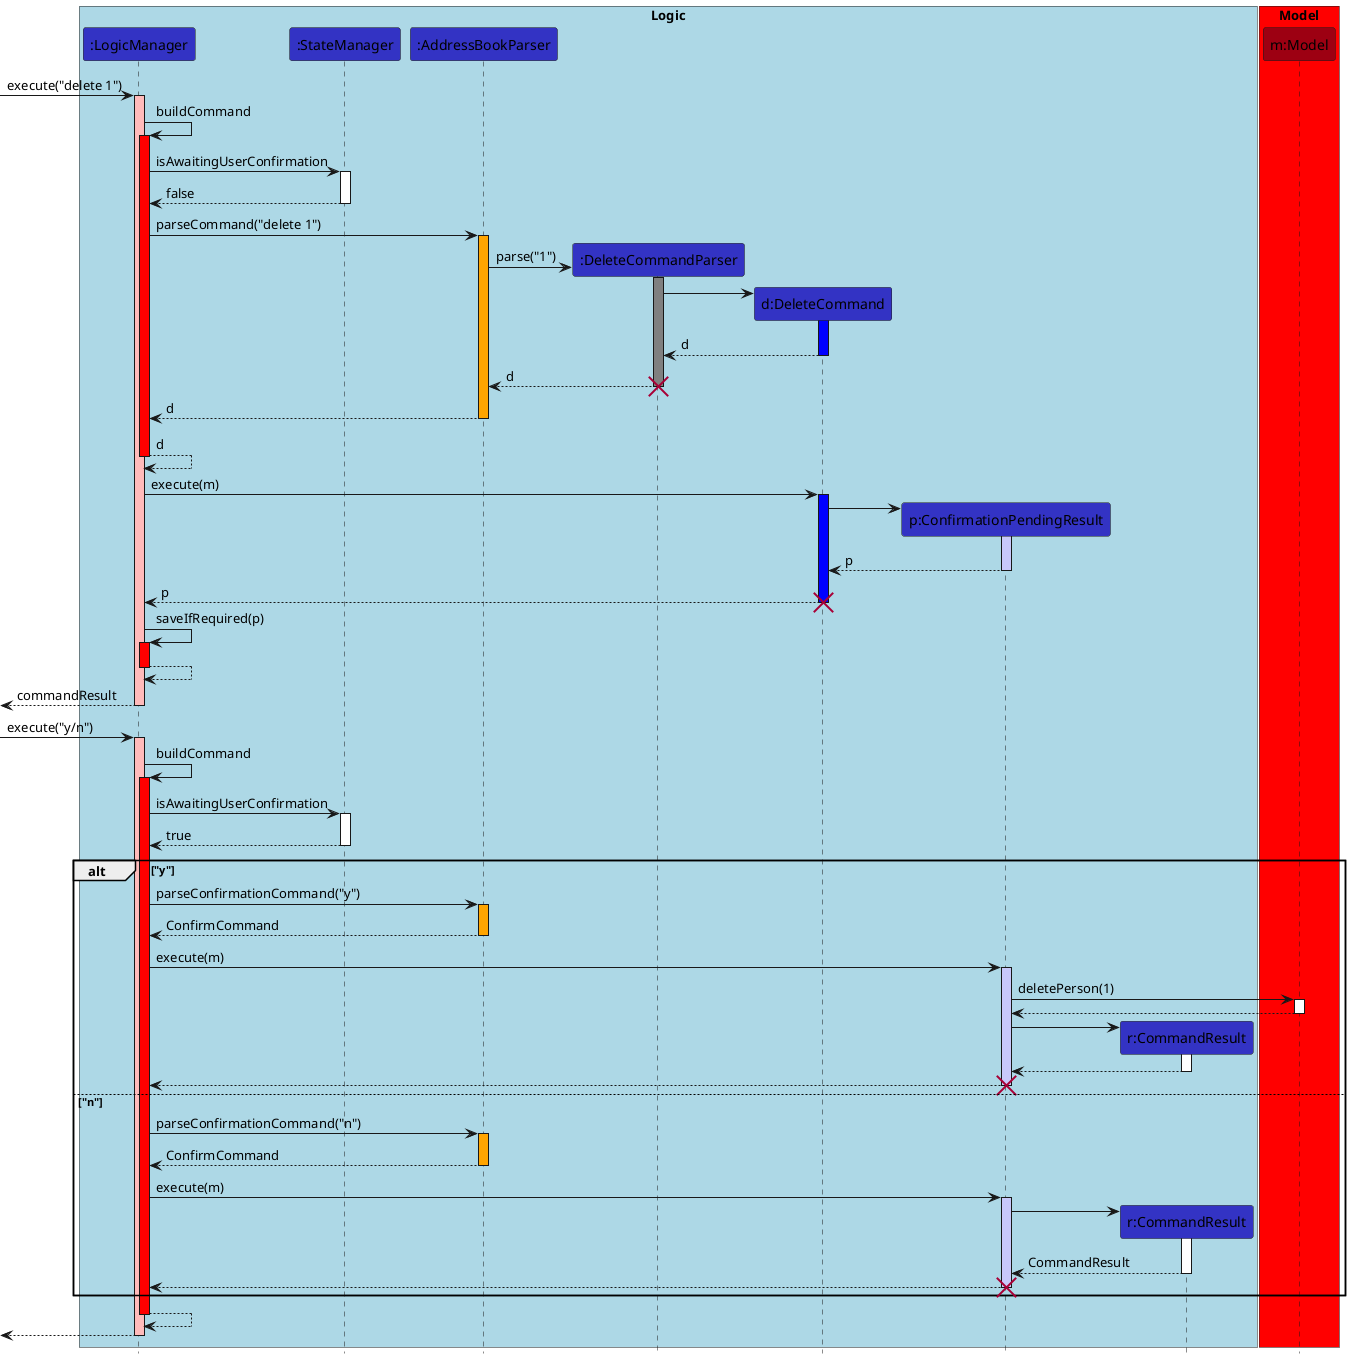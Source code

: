 @startuml
autoactivate on
hide footbox

box "Logic" #LightBlue
participant ":LogicManager" #3333C4
participant ":StateManager" #3333C4
participant ":AddressBookParser" #3333C4
participant ":DeleteCommandParser" #3333C4
participant "d:DeleteCommand" #3333C4
participant "p:ConfirmationPendingResult" #3333C4
participant "r:CommandResult" #3333C4
end box

box "Model" #FF0000
participant "m:Model" #9D0012
end box

-> ":LogicManager" #FFBBBB : execute("delete 1")

":LogicManager" -> ":LogicManager" #Red : buildCommand
":LogicManager" -> ":StateManager" : isAwaitingUserConfirmation
return false
":LogicManager" -> ":AddressBookParser" #Orange : parseCommand("delete 1")
create ":DeleteCommandParser"
":AddressBookParser" -> ":DeleteCommandParser" #Grey : parse("1")
create "d:DeleteCommand"
":DeleteCommandParser" -> "d:DeleteCommand" #Blue :
return d
return d
destroy ":DeleteCommandParser"
return d
return d
":LogicManager" -> "d:DeleteCommand" #Blue : execute(m)
create "p:ConfirmationPendingResult"
"d:DeleteCommand" -> "p:ConfirmationPendingResult" #C8C8FA :
return p
return p
destroy "d:DeleteCommand"
":LogicManager" -> ":LogicManager" #Red : saveIfRequired(p)
return
return commandResult

-> ":LogicManager" #FFBBBB : execute("y/n")

":LogicManager" -> ":LogicManager" #Red : buildCommand
":LogicManager" -> ":StateManager" : isAwaitingUserConfirmation
return true

alt "y"
    ":LogicManager" -> ":AddressBookParser" #Orange : parseConfirmationCommand("y")
return ConfirmCommand
":LogicManager" -> "p:ConfirmationPendingResult" #C8C8FA : execute(m)
"p:ConfirmationPendingResult" -> "m:Model" : deletePerson(1)
return
create "r:CommandResult"
"p:ConfirmationPendingResult" -> "r:CommandResult" :
return
return
destroy "p:ConfirmationPendingResult"

else "n"
    ":LogicManager" -> ":AddressBookParser" #Orange : parseConfirmationCommand("n")
return ConfirmCommand
":LogicManager" -> "p:ConfirmationPendingResult" #C8C8FA : execute(m)
create "r:CommandResult"
"p:ConfirmationPendingResult" -> "r:CommandResult"
return CommandResult
return
destroy "p:ConfirmationPendingResult"
end
return
return
@enduml
